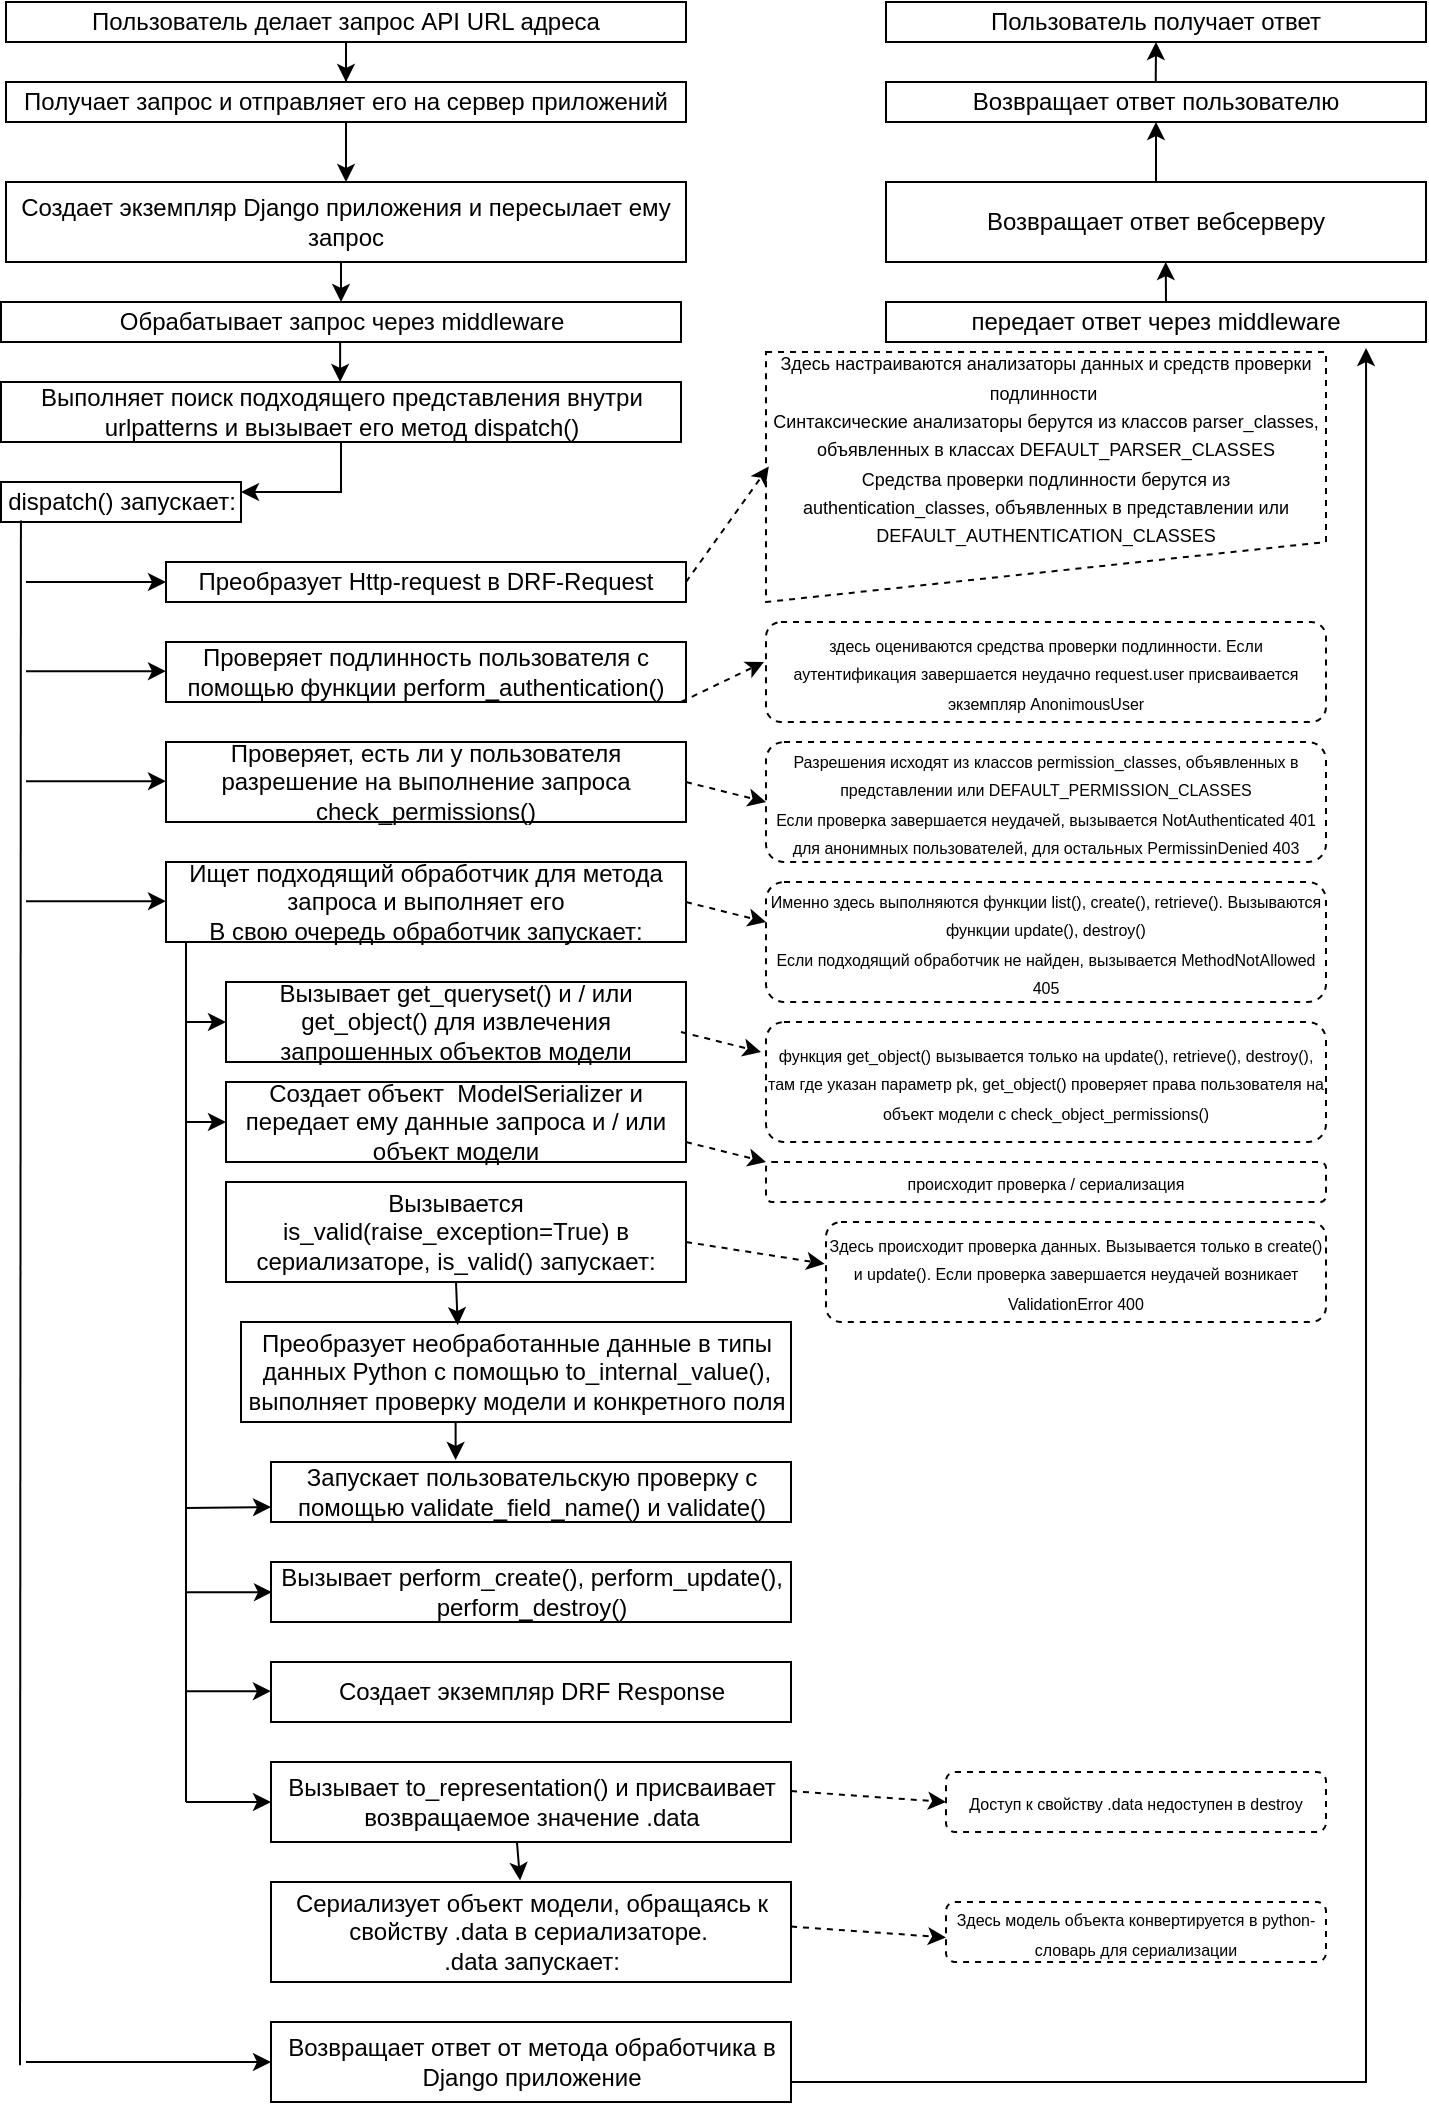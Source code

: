 <mxfile version="22.0.8" type="github">
  <diagram id="R2lEEEUBdFMjLlhIrx00" name="Page-1">
    <mxGraphModel dx="925" dy="492" grid="1" gridSize="10" guides="1" tooltips="1" connect="1" arrows="1" fold="1" page="1" pageScale="1" pageWidth="850" pageHeight="1100" math="0" shadow="0" extFonts="Permanent Marker^https://fonts.googleapis.com/css?family=Permanent+Marker">
      <root>
        <mxCell id="0" />
        <mxCell id="1" parent="0" />
        <mxCell id="a7rIT60RLgpUhXY1kcIQ-16" value="" style="edgeStyle=orthogonalEdgeStyle;rounded=0;orthogonalLoop=1;jettySize=auto;html=1;" edge="1" parent="1" source="a7rIT60RLgpUhXY1kcIQ-1" target="a7rIT60RLgpUhXY1kcIQ-2">
          <mxGeometry relative="1" as="geometry" />
        </mxCell>
        <mxCell id="a7rIT60RLgpUhXY1kcIQ-1" value="Пользователь делает запрос API URL адреса" style="rounded=0;whiteSpace=wrap;html=1;" vertex="1" parent="1">
          <mxGeometry x="80" y="30" width="340" height="20" as="geometry" />
        </mxCell>
        <mxCell id="a7rIT60RLgpUhXY1kcIQ-2" value="Получает запрос и отправляет его на сервер приложений" style="rounded=0;whiteSpace=wrap;html=1;" vertex="1" parent="1">
          <mxGeometry x="80" y="70" width="340" height="20" as="geometry" />
        </mxCell>
        <mxCell id="a7rIT60RLgpUhXY1kcIQ-19" style="edgeStyle=orthogonalEdgeStyle;rounded=0;orthogonalLoop=1;jettySize=auto;html=1;exitX=0.5;exitY=1;exitDx=0;exitDy=0;entryX=0.5;entryY=0;entryDx=0;entryDy=0;" edge="1" parent="1" source="a7rIT60RLgpUhXY1kcIQ-4" target="a7rIT60RLgpUhXY1kcIQ-5">
          <mxGeometry relative="1" as="geometry" />
        </mxCell>
        <mxCell id="a7rIT60RLgpUhXY1kcIQ-4" value="Создает экземпляр Django приложения и пересылает ему запрос" style="rounded=0;whiteSpace=wrap;html=1;" vertex="1" parent="1">
          <mxGeometry x="80" y="120" width="340" height="40" as="geometry" />
        </mxCell>
        <mxCell id="a7rIT60RLgpUhXY1kcIQ-5" value="Обрабатывает запрос через middleware" style="rounded=0;whiteSpace=wrap;html=1;" vertex="1" parent="1">
          <mxGeometry x="77.5" y="180" width="340" height="20" as="geometry" />
        </mxCell>
        <mxCell id="a7rIT60RLgpUhXY1kcIQ-40" style="edgeStyle=orthogonalEdgeStyle;rounded=0;orthogonalLoop=1;jettySize=auto;html=1;entryX=1;entryY=0.25;entryDx=0;entryDy=0;" edge="1" parent="1" source="a7rIT60RLgpUhXY1kcIQ-8" target="a7rIT60RLgpUhXY1kcIQ-10">
          <mxGeometry relative="1" as="geometry" />
        </mxCell>
        <mxCell id="a7rIT60RLgpUhXY1kcIQ-8" value="Выполняет поиск подходящего представления внутри urlpatterns и вызывает его метод dispatch()" style="rounded=0;whiteSpace=wrap;html=1;" vertex="1" parent="1">
          <mxGeometry x="77.5" y="220" width="340" height="30" as="geometry" />
        </mxCell>
        <mxCell id="a7rIT60RLgpUhXY1kcIQ-10" value="dispatch() запускает:" style="rounded=0;whiteSpace=wrap;html=1;" vertex="1" parent="1">
          <mxGeometry x="77.5" y="270" width="120" height="20" as="geometry" />
        </mxCell>
        <mxCell id="a7rIT60RLgpUhXY1kcIQ-12" value="Преобразует Http-request в DRF-Request" style="rounded=0;whiteSpace=wrap;html=1;" vertex="1" parent="1">
          <mxGeometry x="160" y="310" width="260" height="20" as="geometry" />
        </mxCell>
        <mxCell id="a7rIT60RLgpUhXY1kcIQ-13" value="Проверяет подлинность пользователя с помощью функции perform_authentication()" style="rounded=0;whiteSpace=wrap;html=1;" vertex="1" parent="1">
          <mxGeometry x="160" y="350" width="260" height="30" as="geometry" />
        </mxCell>
        <mxCell id="a7rIT60RLgpUhXY1kcIQ-14" value="Проверяет, есть ли у пользователя разрешение на выполнение запроса&lt;br&gt;check_permissions()" style="rounded=0;whiteSpace=wrap;html=1;" vertex="1" parent="1">
          <mxGeometry x="160" y="400" width="260" height="40" as="geometry" />
        </mxCell>
        <mxCell id="a7rIT60RLgpUhXY1kcIQ-23" value="Ищет подходящий обработчик для метода запроса и выполняет его&lt;br&gt;В свою очередь обработчик запускает:" style="rounded=0;whiteSpace=wrap;html=1;" vertex="1" parent="1">
          <mxGeometry x="160" y="460" width="260" height="40" as="geometry" />
        </mxCell>
        <mxCell id="a7rIT60RLgpUhXY1kcIQ-24" value="Вызывает get_queryset() и / или get_object() для извлечения запрошенных объектов модели" style="rounded=0;whiteSpace=wrap;html=1;" vertex="1" parent="1">
          <mxGeometry x="190" y="520" width="230" height="40" as="geometry" />
        </mxCell>
        <mxCell id="a7rIT60RLgpUhXY1kcIQ-25" value="Создает объект&amp;nbsp; ModelSerializer и передает ему данные запроса и / или объект модели" style="rounded=0;whiteSpace=wrap;html=1;" vertex="1" parent="1">
          <mxGeometry x="190" y="570" width="230" height="40" as="geometry" />
        </mxCell>
        <mxCell id="a7rIT60RLgpUhXY1kcIQ-26" value="Вызывается is_valid(raise_exception=True) в сериализаторе, is_valid() запускает:" style="rounded=0;whiteSpace=wrap;html=1;" vertex="1" parent="1">
          <mxGeometry x="190" y="620" width="230" height="50" as="geometry" />
        </mxCell>
        <mxCell id="a7rIT60RLgpUhXY1kcIQ-27" value="Преобразует необработанные данные в типы данных Python с помощью to_internal_value(), выполняет проверку модели и конкретного поля" style="rounded=0;whiteSpace=wrap;html=1;" vertex="1" parent="1">
          <mxGeometry x="197.5" y="690" width="275" height="50" as="geometry" />
        </mxCell>
        <mxCell id="a7rIT60RLgpUhXY1kcIQ-29" value="Запускает пользовательскую проверку с помощью validate_field_name() и validate()" style="rounded=0;whiteSpace=wrap;html=1;" vertex="1" parent="1">
          <mxGeometry x="212.5" y="760" width="260" height="30" as="geometry" />
        </mxCell>
        <mxCell id="a7rIT60RLgpUhXY1kcIQ-30" value="Вызывает perform_create(), perform_update(), perform_destroy()" style="rounded=0;whiteSpace=wrap;html=1;" vertex="1" parent="1">
          <mxGeometry x="212.5" y="810" width="260" height="30" as="geometry" />
        </mxCell>
        <mxCell id="a7rIT60RLgpUhXY1kcIQ-31" value="Создает экземпляр DRF Response" style="rounded=0;whiteSpace=wrap;html=1;" vertex="1" parent="1">
          <mxGeometry x="212.5" y="860" width="260" height="30" as="geometry" />
        </mxCell>
        <mxCell id="a7rIT60RLgpUhXY1kcIQ-32" value="Сериализует объект модели, обращаясь к свойству .data в сериализаторе.&amp;nbsp;&lt;br&gt;.data запускает:" style="rounded=0;whiteSpace=wrap;html=1;" vertex="1" parent="1">
          <mxGeometry x="212.5" y="970" width="260" height="50" as="geometry" />
        </mxCell>
        <mxCell id="a7rIT60RLgpUhXY1kcIQ-33" value="Вызывает to_representation() и присваивает возвращаемое значение .data" style="rounded=0;whiteSpace=wrap;html=1;" vertex="1" parent="1">
          <mxGeometry x="212.5" y="910" width="260" height="40" as="geometry" />
        </mxCell>
        <mxCell id="a7rIT60RLgpUhXY1kcIQ-34" value="Возвращает ответ от метода обработчика в Django приложение" style="rounded=0;whiteSpace=wrap;html=1;" vertex="1" parent="1">
          <mxGeometry x="212.5" y="1040" width="260" height="40" as="geometry" />
        </mxCell>
        <mxCell id="a7rIT60RLgpUhXY1kcIQ-38" value="" style="endArrow=classic;html=1;rounded=0;exitX=0.5;exitY=1;exitDx=0;exitDy=0;entryX=0.5;entryY=0;entryDx=0;entryDy=0;" edge="1" parent="1" source="a7rIT60RLgpUhXY1kcIQ-2" target="a7rIT60RLgpUhXY1kcIQ-4">
          <mxGeometry width="50" height="50" relative="1" as="geometry">
            <mxPoint x="400" y="230" as="sourcePoint" />
            <mxPoint x="450" y="180" as="targetPoint" />
          </mxGeometry>
        </mxCell>
        <mxCell id="a7rIT60RLgpUhXY1kcIQ-39" value="" style="edgeStyle=orthogonalEdgeStyle;rounded=0;orthogonalLoop=1;jettySize=auto;html=1;" edge="1" parent="1">
          <mxGeometry relative="1" as="geometry">
            <mxPoint x="247.06" y="200" as="sourcePoint" />
            <mxPoint x="247.06" y="220" as="targetPoint" />
          </mxGeometry>
        </mxCell>
        <mxCell id="a7rIT60RLgpUhXY1kcIQ-41" value="" style="endArrow=none;html=1;rounded=0;entryX=0.083;entryY=0.96;entryDx=0;entryDy=0;entryPerimeter=0;" edge="1" parent="1" target="a7rIT60RLgpUhXY1kcIQ-10">
          <mxGeometry width="50" height="50" relative="1" as="geometry">
            <mxPoint x="87" y="1061.6" as="sourcePoint" />
            <mxPoint x="450" y="370" as="targetPoint" />
          </mxGeometry>
        </mxCell>
        <mxCell id="a7rIT60RLgpUhXY1kcIQ-43" value="" style="endArrow=classic;html=1;rounded=0;entryX=0;entryY=0.5;entryDx=0;entryDy=0;" edge="1" parent="1" target="a7rIT60RLgpUhXY1kcIQ-34">
          <mxGeometry width="50" height="50" relative="1" as="geometry">
            <mxPoint x="90" y="1060" as="sourcePoint" />
            <mxPoint x="450" y="830" as="targetPoint" />
          </mxGeometry>
        </mxCell>
        <mxCell id="a7rIT60RLgpUhXY1kcIQ-44" value="" style="endArrow=classic;html=1;rounded=0;entryX=0;entryY=0.5;entryDx=0;entryDy=0;" edge="1" parent="1" target="a7rIT60RLgpUhXY1kcIQ-12">
          <mxGeometry width="50" height="50" relative="1" as="geometry">
            <mxPoint x="90" y="320" as="sourcePoint" />
            <mxPoint x="450" y="350" as="targetPoint" />
          </mxGeometry>
        </mxCell>
        <mxCell id="a7rIT60RLgpUhXY1kcIQ-45" value="" style="endArrow=classic;html=1;rounded=0;entryX=0;entryY=0.5;entryDx=0;entryDy=0;" edge="1" parent="1">
          <mxGeometry width="50" height="50" relative="1" as="geometry">
            <mxPoint x="90" y="364.6" as="sourcePoint" />
            <mxPoint x="160" y="364.6" as="targetPoint" />
          </mxGeometry>
        </mxCell>
        <mxCell id="a7rIT60RLgpUhXY1kcIQ-46" value="" style="endArrow=classic;html=1;rounded=0;entryX=0;entryY=0.5;entryDx=0;entryDy=0;" edge="1" parent="1">
          <mxGeometry width="50" height="50" relative="1" as="geometry">
            <mxPoint x="90" y="419.6" as="sourcePoint" />
            <mxPoint x="160" y="419.6" as="targetPoint" />
          </mxGeometry>
        </mxCell>
        <mxCell id="a7rIT60RLgpUhXY1kcIQ-47" value="" style="endArrow=classic;html=1;rounded=0;entryX=0;entryY=0.5;entryDx=0;entryDy=0;" edge="1" parent="1">
          <mxGeometry width="50" height="50" relative="1" as="geometry">
            <mxPoint x="90" y="479.6" as="sourcePoint" />
            <mxPoint x="160" y="479.6" as="targetPoint" />
          </mxGeometry>
        </mxCell>
        <mxCell id="a7rIT60RLgpUhXY1kcIQ-48" value="" style="endArrow=none;html=1;rounded=0;" edge="1" parent="1">
          <mxGeometry width="50" height="50" relative="1" as="geometry">
            <mxPoint x="170" y="930" as="sourcePoint" />
            <mxPoint x="170" y="500" as="targetPoint" />
          </mxGeometry>
        </mxCell>
        <mxCell id="a7rIT60RLgpUhXY1kcIQ-49" value="" style="endArrow=classic;html=1;rounded=0;" edge="1" parent="1" target="a7rIT60RLgpUhXY1kcIQ-24">
          <mxGeometry width="50" height="50" relative="1" as="geometry">
            <mxPoint x="170" y="540" as="sourcePoint" />
            <mxPoint x="220" y="490" as="targetPoint" />
          </mxGeometry>
        </mxCell>
        <mxCell id="a7rIT60RLgpUhXY1kcIQ-50" value="" style="endArrow=classic;html=1;rounded=0;" edge="1" parent="1">
          <mxGeometry width="50" height="50" relative="1" as="geometry">
            <mxPoint x="170" y="590" as="sourcePoint" />
            <mxPoint x="190" y="590" as="targetPoint" />
          </mxGeometry>
        </mxCell>
        <mxCell id="a7rIT60RLgpUhXY1kcIQ-52" value="" style="endArrow=classic;html=1;rounded=0;exitX=0.5;exitY=1;exitDx=0;exitDy=0;entryX=0.394;entryY=0.032;entryDx=0;entryDy=0;entryPerimeter=0;" edge="1" parent="1" source="a7rIT60RLgpUhXY1kcIQ-26" target="a7rIT60RLgpUhXY1kcIQ-27">
          <mxGeometry width="50" height="50" relative="1" as="geometry">
            <mxPoint x="400" y="590" as="sourcePoint" />
            <mxPoint x="450" y="540" as="targetPoint" />
          </mxGeometry>
        </mxCell>
        <mxCell id="a7rIT60RLgpUhXY1kcIQ-53" value="" style="endArrow=classic;html=1;rounded=0;exitX=0.5;exitY=1;exitDx=0;exitDy=0;entryX=0.51;entryY=-0.014;entryDx=0;entryDy=0;entryPerimeter=0;" edge="1" parent="1">
          <mxGeometry width="50" height="50" relative="1" as="geometry">
            <mxPoint x="304.81" y="740" as="sourcePoint" />
            <mxPoint x="304.81" y="759" as="targetPoint" />
          </mxGeometry>
        </mxCell>
        <mxCell id="a7rIT60RLgpUhXY1kcIQ-54" value="" style="endArrow=classic;html=1;rounded=0;entryX=0;entryY=0.75;entryDx=0;entryDy=0;" edge="1" parent="1" target="a7rIT60RLgpUhXY1kcIQ-29">
          <mxGeometry width="50" height="50" relative="1" as="geometry">
            <mxPoint x="170" y="783" as="sourcePoint" />
            <mxPoint x="190.15" y="786.2" as="targetPoint" />
          </mxGeometry>
        </mxCell>
        <mxCell id="a7rIT60RLgpUhXY1kcIQ-55" value="" style="endArrow=classic;html=1;rounded=0;entryX=0;entryY=0.75;entryDx=0;entryDy=0;" edge="1" parent="1">
          <mxGeometry width="50" height="50" relative="1" as="geometry">
            <mxPoint x="170" y="825.1" as="sourcePoint" />
            <mxPoint x="213" y="825.1" as="targetPoint" />
          </mxGeometry>
        </mxCell>
        <mxCell id="a7rIT60RLgpUhXY1kcIQ-56" value="" style="endArrow=classic;html=1;rounded=0;entryX=0;entryY=0.75;entryDx=0;entryDy=0;" edge="1" parent="1">
          <mxGeometry width="50" height="50" relative="1" as="geometry">
            <mxPoint x="169.5" y="874.6" as="sourcePoint" />
            <mxPoint x="212.5" y="874.6" as="targetPoint" />
          </mxGeometry>
        </mxCell>
        <mxCell id="a7rIT60RLgpUhXY1kcIQ-57" value="" style="endArrow=classic;html=1;rounded=0;entryX=0;entryY=0.5;entryDx=0;entryDy=0;" edge="1" parent="1" target="a7rIT60RLgpUhXY1kcIQ-33">
          <mxGeometry width="50" height="50" relative="1" as="geometry">
            <mxPoint x="170" y="930" as="sourcePoint" />
            <mxPoint x="203" y="929.6" as="targetPoint" />
          </mxGeometry>
        </mxCell>
        <mxCell id="a7rIT60RLgpUhXY1kcIQ-58" value="" style="endArrow=classic;html=1;rounded=0;entryX=0.479;entryY=-0.016;entryDx=0;entryDy=0;exitX=0.473;exitY=1;exitDx=0;exitDy=0;exitPerimeter=0;entryPerimeter=0;" edge="1" parent="1" source="a7rIT60RLgpUhXY1kcIQ-33" target="a7rIT60RLgpUhXY1kcIQ-32">
          <mxGeometry width="50" height="50" relative="1" as="geometry">
            <mxPoint x="155" y="980" as="sourcePoint" />
            <mxPoint x="198" y="980" as="targetPoint" />
          </mxGeometry>
        </mxCell>
        <mxCell id="a7rIT60RLgpUhXY1kcIQ-59" value="Пользователь получает ответ" style="rounded=0;whiteSpace=wrap;html=1;" vertex="1" parent="1">
          <mxGeometry x="520" y="30" width="270" height="20" as="geometry" />
        </mxCell>
        <mxCell id="a7rIT60RLgpUhXY1kcIQ-60" value="Возвращает ответ пользователю" style="rounded=0;whiteSpace=wrap;html=1;" vertex="1" parent="1">
          <mxGeometry x="520" y="70" width="270" height="20" as="geometry" />
        </mxCell>
        <mxCell id="a7rIT60RLgpUhXY1kcIQ-61" value="Возвращает ответ вебсерверу" style="rounded=0;whiteSpace=wrap;html=1;" vertex="1" parent="1">
          <mxGeometry x="520" y="120" width="270" height="40" as="geometry" />
        </mxCell>
        <mxCell id="a7rIT60RLgpUhXY1kcIQ-62" value="передает ответ через middleware" style="rounded=0;whiteSpace=wrap;html=1;" vertex="1" parent="1">
          <mxGeometry x="520" y="180" width="270" height="20" as="geometry" />
        </mxCell>
        <mxCell id="a7rIT60RLgpUhXY1kcIQ-63" value="" style="endArrow=classic;html=1;rounded=0;entryX=0.518;entryY=1;entryDx=0;entryDy=0;entryPerimeter=0;" edge="1" parent="1" target="a7rIT60RLgpUhXY1kcIQ-61">
          <mxGeometry width="50" height="50" relative="1" as="geometry">
            <mxPoint x="660" y="180" as="sourcePoint" />
            <mxPoint x="710" y="130" as="targetPoint" />
          </mxGeometry>
        </mxCell>
        <mxCell id="a7rIT60RLgpUhXY1kcIQ-64" value="" style="endArrow=classic;html=1;rounded=0;entryX=0.5;entryY=1;entryDx=0;entryDy=0;" edge="1" parent="1" target="a7rIT60RLgpUhXY1kcIQ-60">
          <mxGeometry width="50" height="50" relative="1" as="geometry">
            <mxPoint x="655" y="120" as="sourcePoint" />
            <mxPoint x="655" y="100" as="targetPoint" />
          </mxGeometry>
        </mxCell>
        <mxCell id="a7rIT60RLgpUhXY1kcIQ-65" value="" style="endArrow=classic;html=1;rounded=0;entryX=0.5;entryY=1;entryDx=0;entryDy=0;" edge="1" parent="1" target="a7rIT60RLgpUhXY1kcIQ-59">
          <mxGeometry width="50" height="50" relative="1" as="geometry">
            <mxPoint x="654.86" y="70" as="sourcePoint" />
            <mxPoint x="654.86" y="40" as="targetPoint" />
          </mxGeometry>
        </mxCell>
        <mxCell id="a7rIT60RLgpUhXY1kcIQ-66" value="" style="endArrow=classic;html=1;rounded=0;entryX=0.889;entryY=1.15;entryDx=0;entryDy=0;entryPerimeter=0;exitX=1;exitY=0.75;exitDx=0;exitDy=0;" edge="1" parent="1" source="a7rIT60RLgpUhXY1kcIQ-34" target="a7rIT60RLgpUhXY1kcIQ-62">
          <mxGeometry width="50" height="50" relative="1" as="geometry">
            <mxPoint x="480" y="1070" as="sourcePoint" />
            <mxPoint x="530" y="1020" as="targetPoint" />
            <Array as="points">
              <mxPoint x="760" y="1070" />
            </Array>
          </mxGeometry>
        </mxCell>
        <mxCell id="a7rIT60RLgpUhXY1kcIQ-67" value="&lt;font style=&quot;font-size: 9px;&quot;&gt;Здесь настраиваются анализаторы данных и средств проверки подлинности&amp;nbsp;&lt;br&gt;Синтаксические анализаторы берутся из классов parser_classes, объявленных в классах DEFAULT_PARSER_CLASSES&lt;br&gt;Средства проверки подлинности берутся из authentication_classes, объявленных в представлении или DEFAULT_AUTHENTICATION_CLASSES&lt;/font&gt;" style="shape=callout;whiteSpace=wrap;html=1;perimeter=calloutPerimeter;dashed=1;size=30;position=0;position2=0;base=280;" vertex="1" parent="1">
          <mxGeometry x="460" y="205" width="280" height="125" as="geometry" />
        </mxCell>
        <mxCell id="a7rIT60RLgpUhXY1kcIQ-68" value="" style="endArrow=classic;html=1;rounded=0;entryX=0.001;entryY=0.473;entryDx=0;entryDy=0;entryPerimeter=0;strokeColor=none;" edge="1" parent="1" target="a7rIT60RLgpUhXY1kcIQ-67">
          <mxGeometry width="50" height="50" relative="1" as="geometry">
            <mxPoint x="420" y="320" as="sourcePoint" />
            <mxPoint x="470" y="270" as="targetPoint" />
          </mxGeometry>
        </mxCell>
        <mxCell id="a7rIT60RLgpUhXY1kcIQ-69" value="" style="endArrow=classic;html=1;rounded=0;entryX=0.005;entryY=0.458;entryDx=0;entryDy=0;entryPerimeter=0;dashed=1;" edge="1" parent="1" target="a7rIT60RLgpUhXY1kcIQ-67">
          <mxGeometry width="50" height="50" relative="1" as="geometry">
            <mxPoint x="420" y="320" as="sourcePoint" />
            <mxPoint x="470" y="270" as="targetPoint" />
          </mxGeometry>
        </mxCell>
        <mxCell id="a7rIT60RLgpUhXY1kcIQ-71" value="&lt;font style=&quot;font-size: 8px;&quot;&gt;здесь оцениваются средства проверки подлинности. Если аутентификация завершается неудачно request.user присваивается экземпляр AnonimousUser&lt;/font&gt;" style="rounded=1;whiteSpace=wrap;html=1;dashed=1;" vertex="1" parent="1">
          <mxGeometry x="460" y="340" width="280" height="50" as="geometry" />
        </mxCell>
        <mxCell id="a7rIT60RLgpUhXY1kcIQ-72" value="" style="endArrow=classic;html=1;rounded=0;dashed=1;" edge="1" parent="1">
          <mxGeometry width="50" height="50" relative="1" as="geometry">
            <mxPoint x="417.5" y="380" as="sourcePoint" />
            <mxPoint x="459" y="360" as="targetPoint" />
          </mxGeometry>
        </mxCell>
        <mxCell id="a7rIT60RLgpUhXY1kcIQ-73" value="&lt;font style=&quot;font-size: 8px;&quot;&gt;Разрешения исходят из классов permission_classes, объявленных в представлении или DEFAULT_PERMISSION_CLASSES&lt;br&gt;Если проверка завершается неудачей, вызывается NotAuthenticated 401 для анонимных пользователей, для остальных PermissinDenied 403&lt;br&gt;&lt;/font&gt;" style="rounded=1;whiteSpace=wrap;html=1;dashed=1;" vertex="1" parent="1">
          <mxGeometry x="460" y="400" width="280" height="60" as="geometry" />
        </mxCell>
        <mxCell id="a7rIT60RLgpUhXY1kcIQ-74" value="" style="endArrow=classic;html=1;rounded=0;dashed=1;entryX=0;entryY=0.5;entryDx=0;entryDy=0;" edge="1" parent="1" target="a7rIT60RLgpUhXY1kcIQ-73">
          <mxGeometry width="50" height="50" relative="1" as="geometry">
            <mxPoint x="420" y="420" as="sourcePoint" />
            <mxPoint x="461.5" y="400" as="targetPoint" />
          </mxGeometry>
        </mxCell>
        <mxCell id="a7rIT60RLgpUhXY1kcIQ-75" value="&lt;font style=&quot;font-size: 8px;&quot;&gt;Именно здесь выполняются функции list(), create(), retrieve(). Вызываются функции update(), destroy()&lt;br&gt;Если подходящий обработчик не найден, вызывается MethodNotAllowed 405&lt;br&gt;&lt;/font&gt;" style="rounded=1;whiteSpace=wrap;html=1;dashed=1;" vertex="1" parent="1">
          <mxGeometry x="460" y="470" width="280" height="60" as="geometry" />
        </mxCell>
        <mxCell id="a7rIT60RLgpUhXY1kcIQ-76" value="" style="endArrow=classic;html=1;rounded=0;dashed=1;entryX=0;entryY=0.5;entryDx=0;entryDy=0;" edge="1" parent="1">
          <mxGeometry width="50" height="50" relative="1" as="geometry">
            <mxPoint x="420" y="480" as="sourcePoint" />
            <mxPoint x="460" y="490" as="targetPoint" />
          </mxGeometry>
        </mxCell>
        <mxCell id="a7rIT60RLgpUhXY1kcIQ-77" value="&lt;font style=&quot;font-size: 8px;&quot;&gt;функция get_object() вызывается только на update(), retrieve(), destroy(), там где указан параметр pk, get_object() проверяет права пользователя на объект модели с check_object_permissions()&lt;br&gt;&lt;/font&gt;" style="rounded=1;whiteSpace=wrap;html=1;dashed=1;" vertex="1" parent="1">
          <mxGeometry x="460" y="540" width="280" height="60" as="geometry" />
        </mxCell>
        <mxCell id="a7rIT60RLgpUhXY1kcIQ-78" value="" style="endArrow=classic;html=1;rounded=0;dashed=1;entryX=0;entryY=0.5;entryDx=0;entryDy=0;" edge="1" parent="1">
          <mxGeometry width="50" height="50" relative="1" as="geometry">
            <mxPoint x="417.5" y="545" as="sourcePoint" />
            <mxPoint x="457.5" y="555" as="targetPoint" />
          </mxGeometry>
        </mxCell>
        <mxCell id="a7rIT60RLgpUhXY1kcIQ-79" value="&lt;font style=&quot;font-size: 8px;&quot;&gt;происходит проверка / сериализация&lt;br&gt;&lt;/font&gt;" style="rounded=1;whiteSpace=wrap;html=1;dashed=1;" vertex="1" parent="1">
          <mxGeometry x="460" y="610" width="280" height="20" as="geometry" />
        </mxCell>
        <mxCell id="a7rIT60RLgpUhXY1kcIQ-80" value="" style="endArrow=classic;html=1;rounded=0;dashed=1;entryX=0;entryY=0.5;entryDx=0;entryDy=0;" edge="1" parent="1">
          <mxGeometry width="50" height="50" relative="1" as="geometry">
            <mxPoint x="420" y="600" as="sourcePoint" />
            <mxPoint x="460" y="610" as="targetPoint" />
          </mxGeometry>
        </mxCell>
        <mxCell id="a7rIT60RLgpUhXY1kcIQ-81" value="&lt;font style=&quot;font-size: 8px;&quot;&gt;Здесь происходит проверка данных. Вызывается только в create() и update(). Если проверка завершается неудачей возникает ValidationError 400&lt;br&gt;&lt;/font&gt;" style="rounded=1;whiteSpace=wrap;html=1;dashed=1;" vertex="1" parent="1">
          <mxGeometry x="490" y="640" width="250" height="50" as="geometry" />
        </mxCell>
        <mxCell id="a7rIT60RLgpUhXY1kcIQ-82" value="" style="endArrow=classic;html=1;rounded=0;dashed=1;entryX=-0.003;entryY=0.418;entryDx=0;entryDy=0;entryPerimeter=0;" edge="1" parent="1" target="a7rIT60RLgpUhXY1kcIQ-81">
          <mxGeometry width="50" height="50" relative="1" as="geometry">
            <mxPoint x="420" y="650" as="sourcePoint" />
            <mxPoint x="460" y="660" as="targetPoint" />
          </mxGeometry>
        </mxCell>
        <mxCell id="a7rIT60RLgpUhXY1kcIQ-83" value="&lt;font style=&quot;font-size: 8px;&quot;&gt;Доступ к свойству .data недоступен в destroy&lt;br&gt;&lt;/font&gt;" style="rounded=1;whiteSpace=wrap;html=1;dashed=1;" vertex="1" parent="1">
          <mxGeometry x="550" y="915" width="190" height="30" as="geometry" />
        </mxCell>
        <mxCell id="a7rIT60RLgpUhXY1kcIQ-84" value="" style="endArrow=classic;html=1;rounded=0;dashed=1;entryX=0;entryY=0.5;entryDx=0;entryDy=0;" edge="1" parent="1" target="a7rIT60RLgpUhXY1kcIQ-83">
          <mxGeometry width="50" height="50" relative="1" as="geometry">
            <mxPoint x="472.5" y="924.55" as="sourcePoint" />
            <mxPoint x="541.5" y="935.55" as="targetPoint" />
          </mxGeometry>
        </mxCell>
        <mxCell id="a7rIT60RLgpUhXY1kcIQ-85" value="&lt;font style=&quot;font-size: 8px;&quot;&gt;Здесь модель объекта конвертируется в python-словарь для сериализации&lt;br&gt;&lt;/font&gt;" style="rounded=1;whiteSpace=wrap;html=1;dashed=1;" vertex="1" parent="1">
          <mxGeometry x="550" y="980" width="190" height="30" as="geometry" />
        </mxCell>
        <mxCell id="a7rIT60RLgpUhXY1kcIQ-86" value="" style="endArrow=classic;html=1;rounded=0;dashed=1;entryX=0;entryY=0.5;entryDx=0;entryDy=0;" edge="1" parent="1">
          <mxGeometry width="50" height="50" relative="1" as="geometry">
            <mxPoint x="472.5" y="992.27" as="sourcePoint" />
            <mxPoint x="550" y="997.72" as="targetPoint" />
          </mxGeometry>
        </mxCell>
      </root>
    </mxGraphModel>
  </diagram>
</mxfile>
